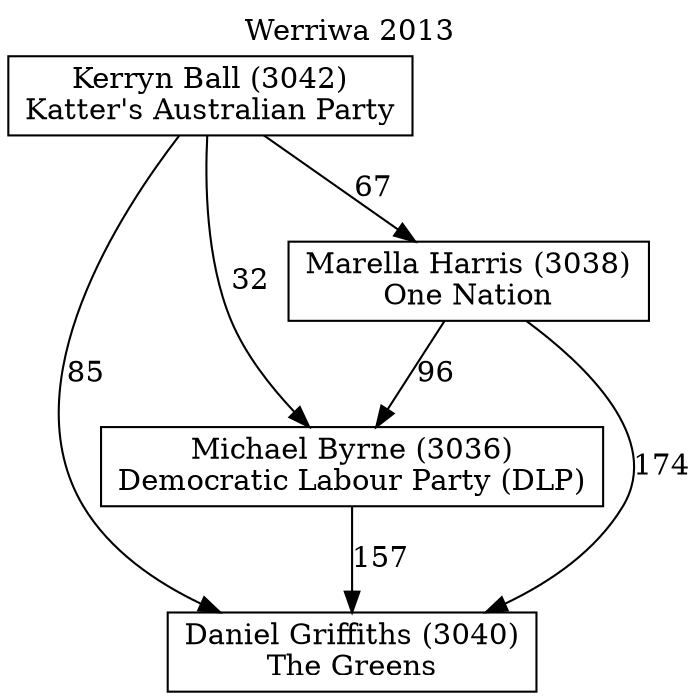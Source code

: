 // House preference flow
digraph "Daniel Griffiths (3040)_Werriwa_2013" {
	graph [label="Werriwa 2013" labelloc=t mclimit=10]
	node [shape=box]
	"Daniel Griffiths (3040)" [label="Daniel Griffiths (3040)
The Greens"]
	"Michael Byrne (3036)" [label="Michael Byrne (3036)
Democratic Labour Party (DLP)"]
	"Marella Harris (3038)" [label="Marella Harris (3038)
One Nation"]
	"Kerryn Ball (3042)" [label="Kerryn Ball (3042)
Katter's Australian Party"]
	"Daniel Griffiths (3040)" [label="Daniel Griffiths (3040)
The Greens"]
	"Marella Harris (3038)" [label="Marella Harris (3038)
One Nation"]
	"Kerryn Ball (3042)" [label="Kerryn Ball (3042)
Katter's Australian Party"]
	"Daniel Griffiths (3040)" [label="Daniel Griffiths (3040)
The Greens"]
	"Kerryn Ball (3042)" [label="Kerryn Ball (3042)
Katter's Australian Party"]
	"Kerryn Ball (3042)" [label="Kerryn Ball (3042)
Katter's Australian Party"]
	"Marella Harris (3038)" [label="Marella Harris (3038)
One Nation"]
	"Kerryn Ball (3042)" [label="Kerryn Ball (3042)
Katter's Australian Party"]
	"Kerryn Ball (3042)" [label="Kerryn Ball (3042)
Katter's Australian Party"]
	"Michael Byrne (3036)" [label="Michael Byrne (3036)
Democratic Labour Party (DLP)"]
	"Marella Harris (3038)" [label="Marella Harris (3038)
One Nation"]
	"Kerryn Ball (3042)" [label="Kerryn Ball (3042)
Katter's Australian Party"]
	"Michael Byrne (3036)" [label="Michael Byrne (3036)
Democratic Labour Party (DLP)"]
	"Kerryn Ball (3042)" [label="Kerryn Ball (3042)
Katter's Australian Party"]
	"Kerryn Ball (3042)" [label="Kerryn Ball (3042)
Katter's Australian Party"]
	"Marella Harris (3038)" [label="Marella Harris (3038)
One Nation"]
	"Kerryn Ball (3042)" [label="Kerryn Ball (3042)
Katter's Australian Party"]
	"Kerryn Ball (3042)" [label="Kerryn Ball (3042)
Katter's Australian Party"]
	"Michael Byrne (3036)" -> "Daniel Griffiths (3040)" [label=157]
	"Marella Harris (3038)" -> "Michael Byrne (3036)" [label=96]
	"Kerryn Ball (3042)" -> "Marella Harris (3038)" [label=67]
	"Marella Harris (3038)" -> "Daniel Griffiths (3040)" [label=174]
	"Kerryn Ball (3042)" -> "Daniel Griffiths (3040)" [label=85]
	"Kerryn Ball (3042)" -> "Michael Byrne (3036)" [label=32]
}
